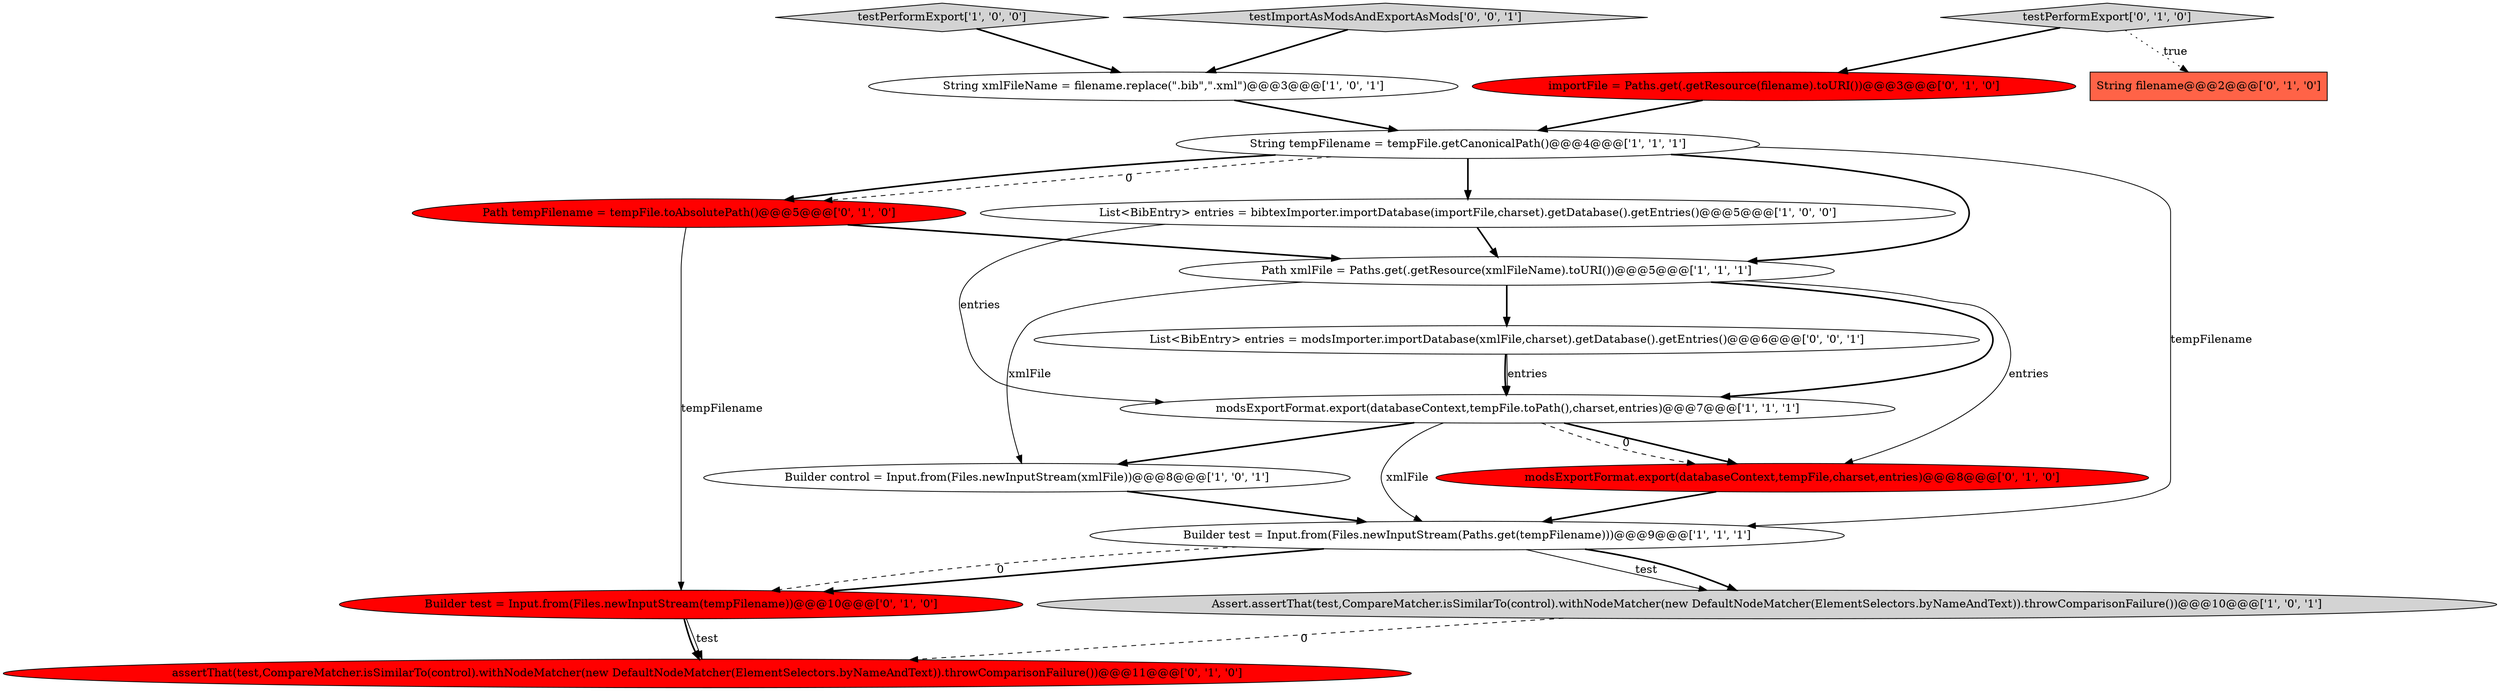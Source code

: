 digraph {
2 [style = filled, label = "List<BibEntry> entries = bibtexImporter.importDatabase(importFile,charset).getDatabase().getEntries()@@@5@@@['1', '0', '0']", fillcolor = white, shape = ellipse image = "AAA0AAABBB1BBB"];
5 [style = filled, label = "testPerformExport['1', '0', '0']", fillcolor = lightgray, shape = diamond image = "AAA0AAABBB1BBB"];
0 [style = filled, label = "String xmlFileName = filename.replace(\".bib\",\".xml\")@@@3@@@['1', '0', '1']", fillcolor = white, shape = ellipse image = "AAA0AAABBB1BBB"];
10 [style = filled, label = "Path tempFilename = tempFile.toAbsolutePath()@@@5@@@['0', '1', '0']", fillcolor = red, shape = ellipse image = "AAA1AAABBB2BBB"];
17 [style = filled, label = "testImportAsModsAndExportAsMods['0', '0', '1']", fillcolor = lightgray, shape = diamond image = "AAA0AAABBB3BBB"];
4 [style = filled, label = "Builder test = Input.from(Files.newInputStream(Paths.get(tempFilename)))@@@9@@@['1', '1', '1']", fillcolor = white, shape = ellipse image = "AAA0AAABBB1BBB"];
6 [style = filled, label = "String tempFilename = tempFile.getCanonicalPath()@@@4@@@['1', '1', '1']", fillcolor = white, shape = ellipse image = "AAA0AAABBB1BBB"];
1 [style = filled, label = "Assert.assertThat(test,CompareMatcher.isSimilarTo(control).withNodeMatcher(new DefaultNodeMatcher(ElementSelectors.byNameAndText)).throwComparisonFailure())@@@10@@@['1', '0', '1']", fillcolor = lightgray, shape = ellipse image = "AAA0AAABBB1BBB"];
14 [style = filled, label = "modsExportFormat.export(databaseContext,tempFile,charset,entries)@@@8@@@['0', '1', '0']", fillcolor = red, shape = ellipse image = "AAA1AAABBB2BBB"];
11 [style = filled, label = "assertThat(test,CompareMatcher.isSimilarTo(control).withNodeMatcher(new DefaultNodeMatcher(ElementSelectors.byNameAndText)).throwComparisonFailure())@@@11@@@['0', '1', '0']", fillcolor = red, shape = ellipse image = "AAA1AAABBB2BBB"];
16 [style = filled, label = "List<BibEntry> entries = modsImporter.importDatabase(xmlFile,charset).getDatabase().getEntries()@@@6@@@['0', '0', '1']", fillcolor = white, shape = ellipse image = "AAA0AAABBB3BBB"];
3 [style = filled, label = "Path xmlFile = Paths.get(.getResource(xmlFileName).toURI())@@@5@@@['1', '1', '1']", fillcolor = white, shape = ellipse image = "AAA0AAABBB1BBB"];
9 [style = filled, label = "importFile = Paths.get(.getResource(filename).toURI())@@@3@@@['0', '1', '0']", fillcolor = red, shape = ellipse image = "AAA1AAABBB2BBB"];
12 [style = filled, label = "testPerformExport['0', '1', '0']", fillcolor = lightgray, shape = diamond image = "AAA0AAABBB2BBB"];
7 [style = filled, label = "Builder control = Input.from(Files.newInputStream(xmlFile))@@@8@@@['1', '0', '1']", fillcolor = white, shape = ellipse image = "AAA0AAABBB1BBB"];
8 [style = filled, label = "modsExportFormat.export(databaseContext,tempFile.toPath(),charset,entries)@@@7@@@['1', '1', '1']", fillcolor = white, shape = ellipse image = "AAA0AAABBB1BBB"];
15 [style = filled, label = "Builder test = Input.from(Files.newInputStream(tempFilename))@@@10@@@['0', '1', '0']", fillcolor = red, shape = ellipse image = "AAA1AAABBB2BBB"];
13 [style = filled, label = "String filename@@@2@@@['0', '1', '0']", fillcolor = tomato, shape = box image = "AAA1AAABBB2BBB"];
6->3 [style = bold, label=""];
10->15 [style = solid, label="tempFilename"];
16->8 [style = bold, label=""];
0->6 [style = bold, label=""];
2->3 [style = bold, label=""];
4->15 [style = bold, label=""];
8->14 [style = bold, label=""];
10->3 [style = bold, label=""];
4->1 [style = solid, label="test"];
7->4 [style = bold, label=""];
8->14 [style = dashed, label="0"];
3->16 [style = bold, label=""];
12->9 [style = bold, label=""];
8->7 [style = bold, label=""];
9->6 [style = bold, label=""];
2->8 [style = solid, label="entries"];
6->10 [style = dashed, label="0"];
6->2 [style = bold, label=""];
6->4 [style = solid, label="tempFilename"];
12->13 [style = dotted, label="true"];
17->0 [style = bold, label=""];
15->11 [style = bold, label=""];
5->0 [style = bold, label=""];
1->11 [style = dashed, label="0"];
4->15 [style = dashed, label="0"];
3->8 [style = bold, label=""];
6->10 [style = bold, label=""];
4->1 [style = bold, label=""];
3->7 [style = solid, label="xmlFile"];
16->8 [style = solid, label="entries"];
15->11 [style = solid, label="test"];
3->14 [style = solid, label="entries"];
8->4 [style = solid, label="xmlFile"];
14->4 [style = bold, label=""];
}
